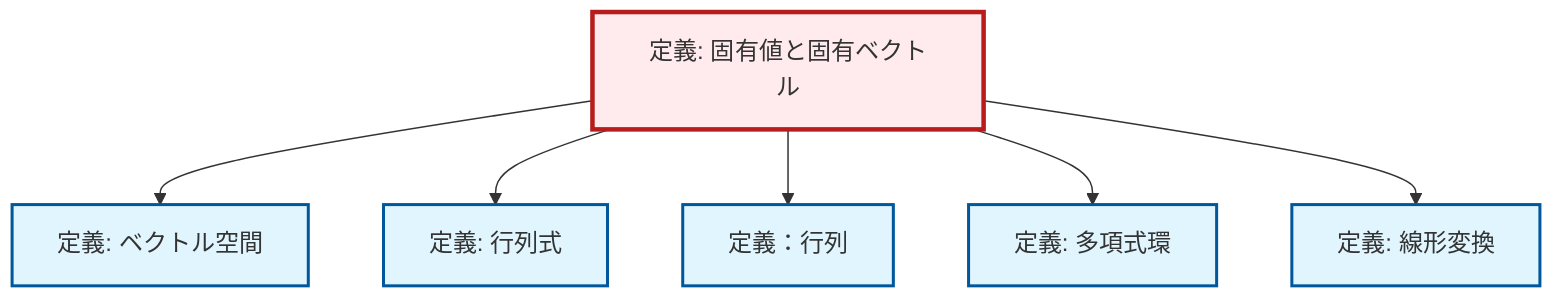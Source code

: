 graph TD
    classDef definition fill:#e1f5fe,stroke:#01579b,stroke-width:2px
    classDef theorem fill:#f3e5f5,stroke:#4a148c,stroke-width:2px
    classDef axiom fill:#fff3e0,stroke:#e65100,stroke-width:2px
    classDef example fill:#e8f5e9,stroke:#1b5e20,stroke-width:2px
    classDef current fill:#ffebee,stroke:#b71c1c,stroke-width:3px
    def-eigenvalue-eigenvector["定義: 固有値と固有ベクトル"]:::definition
    def-linear-transformation["定義: 線形変換"]:::definition
    def-vector-space["定義: ベクトル空間"]:::definition
    def-matrix["定義：行列"]:::definition
    def-determinant["定義: 行列式"]:::definition
    def-polynomial-ring["定義: 多項式環"]:::definition
    def-eigenvalue-eigenvector --> def-vector-space
    def-eigenvalue-eigenvector --> def-determinant
    def-eigenvalue-eigenvector --> def-matrix
    def-eigenvalue-eigenvector --> def-polynomial-ring
    def-eigenvalue-eigenvector --> def-linear-transformation
    class def-eigenvalue-eigenvector current